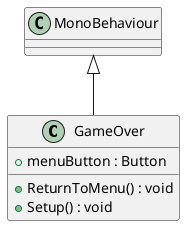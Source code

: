 @startuml
class GameOver {
    + menuButton : Button
    + ReturnToMenu() : void
    + Setup() : void
}
MonoBehaviour <|-- GameOver
@enduml
